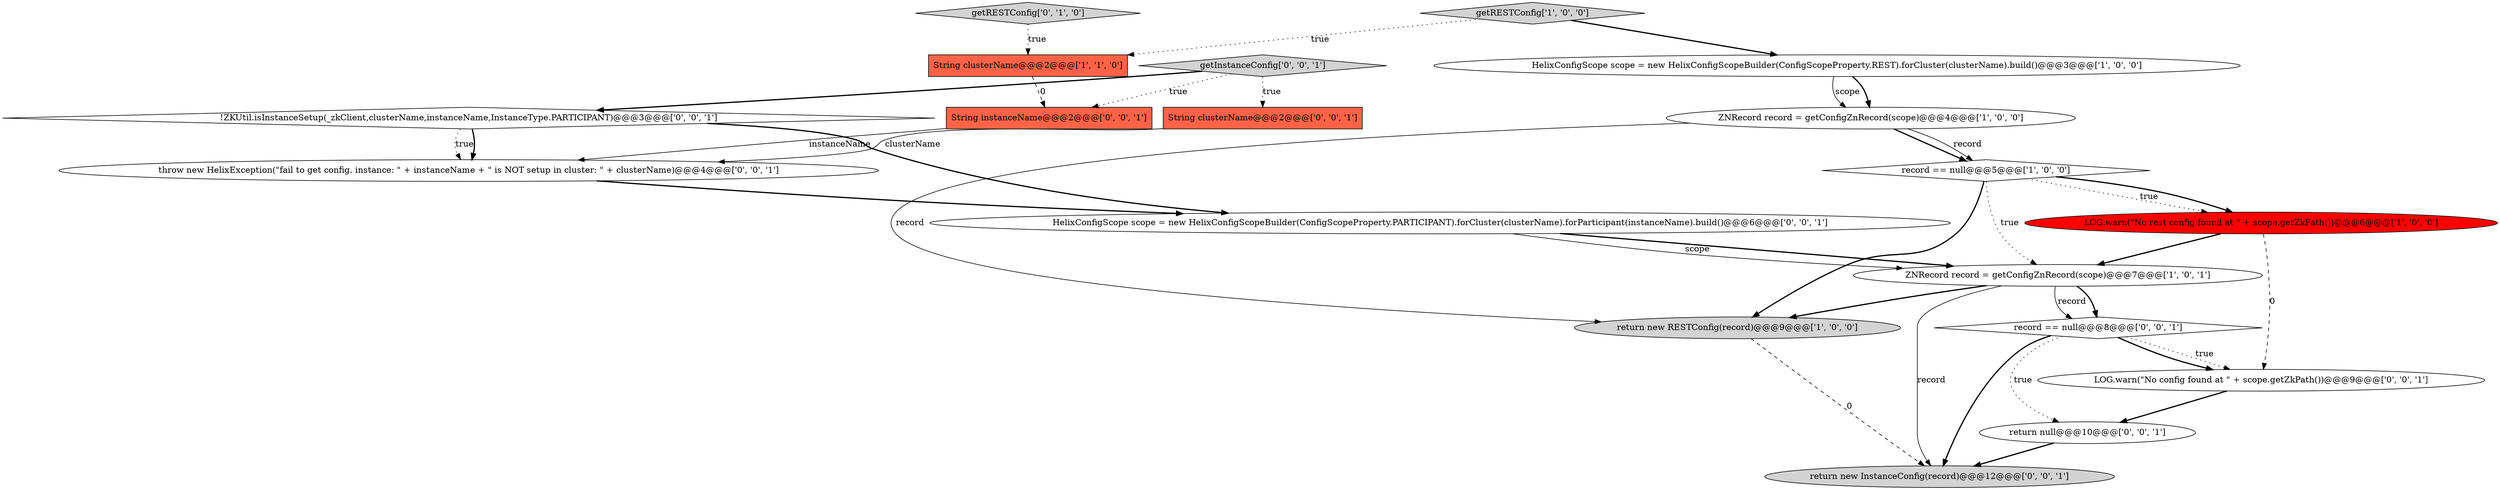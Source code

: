 digraph {
4 [style = filled, label = "LOG.warn(\"No rest config found at \" + scope.getZkPath())@@@6@@@['1', '0', '0']", fillcolor = red, shape = ellipse image = "AAA1AAABBB1BBB"];
11 [style = filled, label = "LOG.warn(\"No config found at \" + scope.getZkPath())@@@9@@@['0', '0', '1']", fillcolor = white, shape = ellipse image = "AAA0AAABBB3BBB"];
2 [style = filled, label = "String clusterName@@@2@@@['1', '1', '0']", fillcolor = tomato, shape = box image = "AAA0AAABBB1BBB"];
10 [style = filled, label = "HelixConfigScope scope = new HelixConfigScopeBuilder(ConfigScopeProperty.PARTICIPANT).forCluster(clusterName).forParticipant(instanceName).build()@@@6@@@['0', '0', '1']", fillcolor = white, shape = ellipse image = "AAA0AAABBB3BBB"];
18 [style = filled, label = "return null@@@10@@@['0', '0', '1']", fillcolor = white, shape = ellipse image = "AAA0AAABBB3BBB"];
14 [style = filled, label = "return new InstanceConfig(record)@@@12@@@['0', '0', '1']", fillcolor = lightgray, shape = ellipse image = "AAA0AAABBB3BBB"];
15 [style = filled, label = "String instanceName@@@2@@@['0', '0', '1']", fillcolor = tomato, shape = box image = "AAA0AAABBB3BBB"];
3 [style = filled, label = "ZNRecord record = getConfigZnRecord(scope)@@@4@@@['1', '0', '0']", fillcolor = white, shape = ellipse image = "AAA0AAABBB1BBB"];
8 [style = filled, label = "getRESTConfig['0', '1', '0']", fillcolor = lightgray, shape = diamond image = "AAA0AAABBB2BBB"];
12 [style = filled, label = "String clusterName@@@2@@@['0', '0', '1']", fillcolor = tomato, shape = box image = "AAA0AAABBB3BBB"];
0 [style = filled, label = "return new RESTConfig(record)@@@9@@@['1', '0', '0']", fillcolor = lightgray, shape = ellipse image = "AAA0AAABBB1BBB"];
16 [style = filled, label = "!ZKUtil.isInstanceSetup(_zkClient,clusterName,instanceName,InstanceType.PARTICIPANT)@@@3@@@['0', '0', '1']", fillcolor = white, shape = diamond image = "AAA0AAABBB3BBB"];
17 [style = filled, label = "getInstanceConfig['0', '0', '1']", fillcolor = lightgray, shape = diamond image = "AAA0AAABBB3BBB"];
6 [style = filled, label = "getRESTConfig['1', '0', '0']", fillcolor = lightgray, shape = diamond image = "AAA0AAABBB1BBB"];
13 [style = filled, label = "record == null@@@8@@@['0', '0', '1']", fillcolor = white, shape = diamond image = "AAA0AAABBB3BBB"];
1 [style = filled, label = "HelixConfigScope scope = new HelixConfigScopeBuilder(ConfigScopeProperty.REST).forCluster(clusterName).build()@@@3@@@['1', '0', '0']", fillcolor = white, shape = ellipse image = "AAA0AAABBB1BBB"];
7 [style = filled, label = "ZNRecord record = getConfigZnRecord(scope)@@@7@@@['1', '0', '1']", fillcolor = white, shape = ellipse image = "AAA0AAABBB1BBB"];
5 [style = filled, label = "record == null@@@5@@@['1', '0', '0']", fillcolor = white, shape = diamond image = "AAA0AAABBB1BBB"];
9 [style = filled, label = "throw new HelixException(\"fail to get config. instance: \" + instanceName + \" is NOT setup in cluster: \" + clusterName)@@@4@@@['0', '0', '1']", fillcolor = white, shape = ellipse image = "AAA0AAABBB3BBB"];
7->13 [style = bold, label=""];
13->18 [style = dotted, label="true"];
16->9 [style = dotted, label="true"];
16->10 [style = bold, label=""];
15->9 [style = solid, label="instanceName"];
8->2 [style = dotted, label="true"];
1->3 [style = bold, label=""];
7->0 [style = bold, label=""];
9->10 [style = bold, label=""];
3->0 [style = solid, label="record"];
10->7 [style = bold, label=""];
13->11 [style = bold, label=""];
4->7 [style = bold, label=""];
11->18 [style = bold, label=""];
5->4 [style = dotted, label="true"];
7->14 [style = solid, label="record"];
2->15 [style = dashed, label="0"];
0->14 [style = dashed, label="0"];
7->13 [style = solid, label="record"];
6->1 [style = bold, label=""];
3->5 [style = bold, label=""];
3->5 [style = solid, label="record"];
6->2 [style = dotted, label="true"];
17->15 [style = dotted, label="true"];
5->0 [style = bold, label=""];
17->12 [style = dotted, label="true"];
5->7 [style = dotted, label="true"];
5->4 [style = bold, label=""];
1->3 [style = solid, label="scope"];
13->11 [style = dotted, label="true"];
4->11 [style = dashed, label="0"];
13->14 [style = bold, label=""];
18->14 [style = bold, label=""];
16->9 [style = bold, label=""];
17->16 [style = bold, label=""];
10->7 [style = solid, label="scope"];
12->9 [style = solid, label="clusterName"];
}
